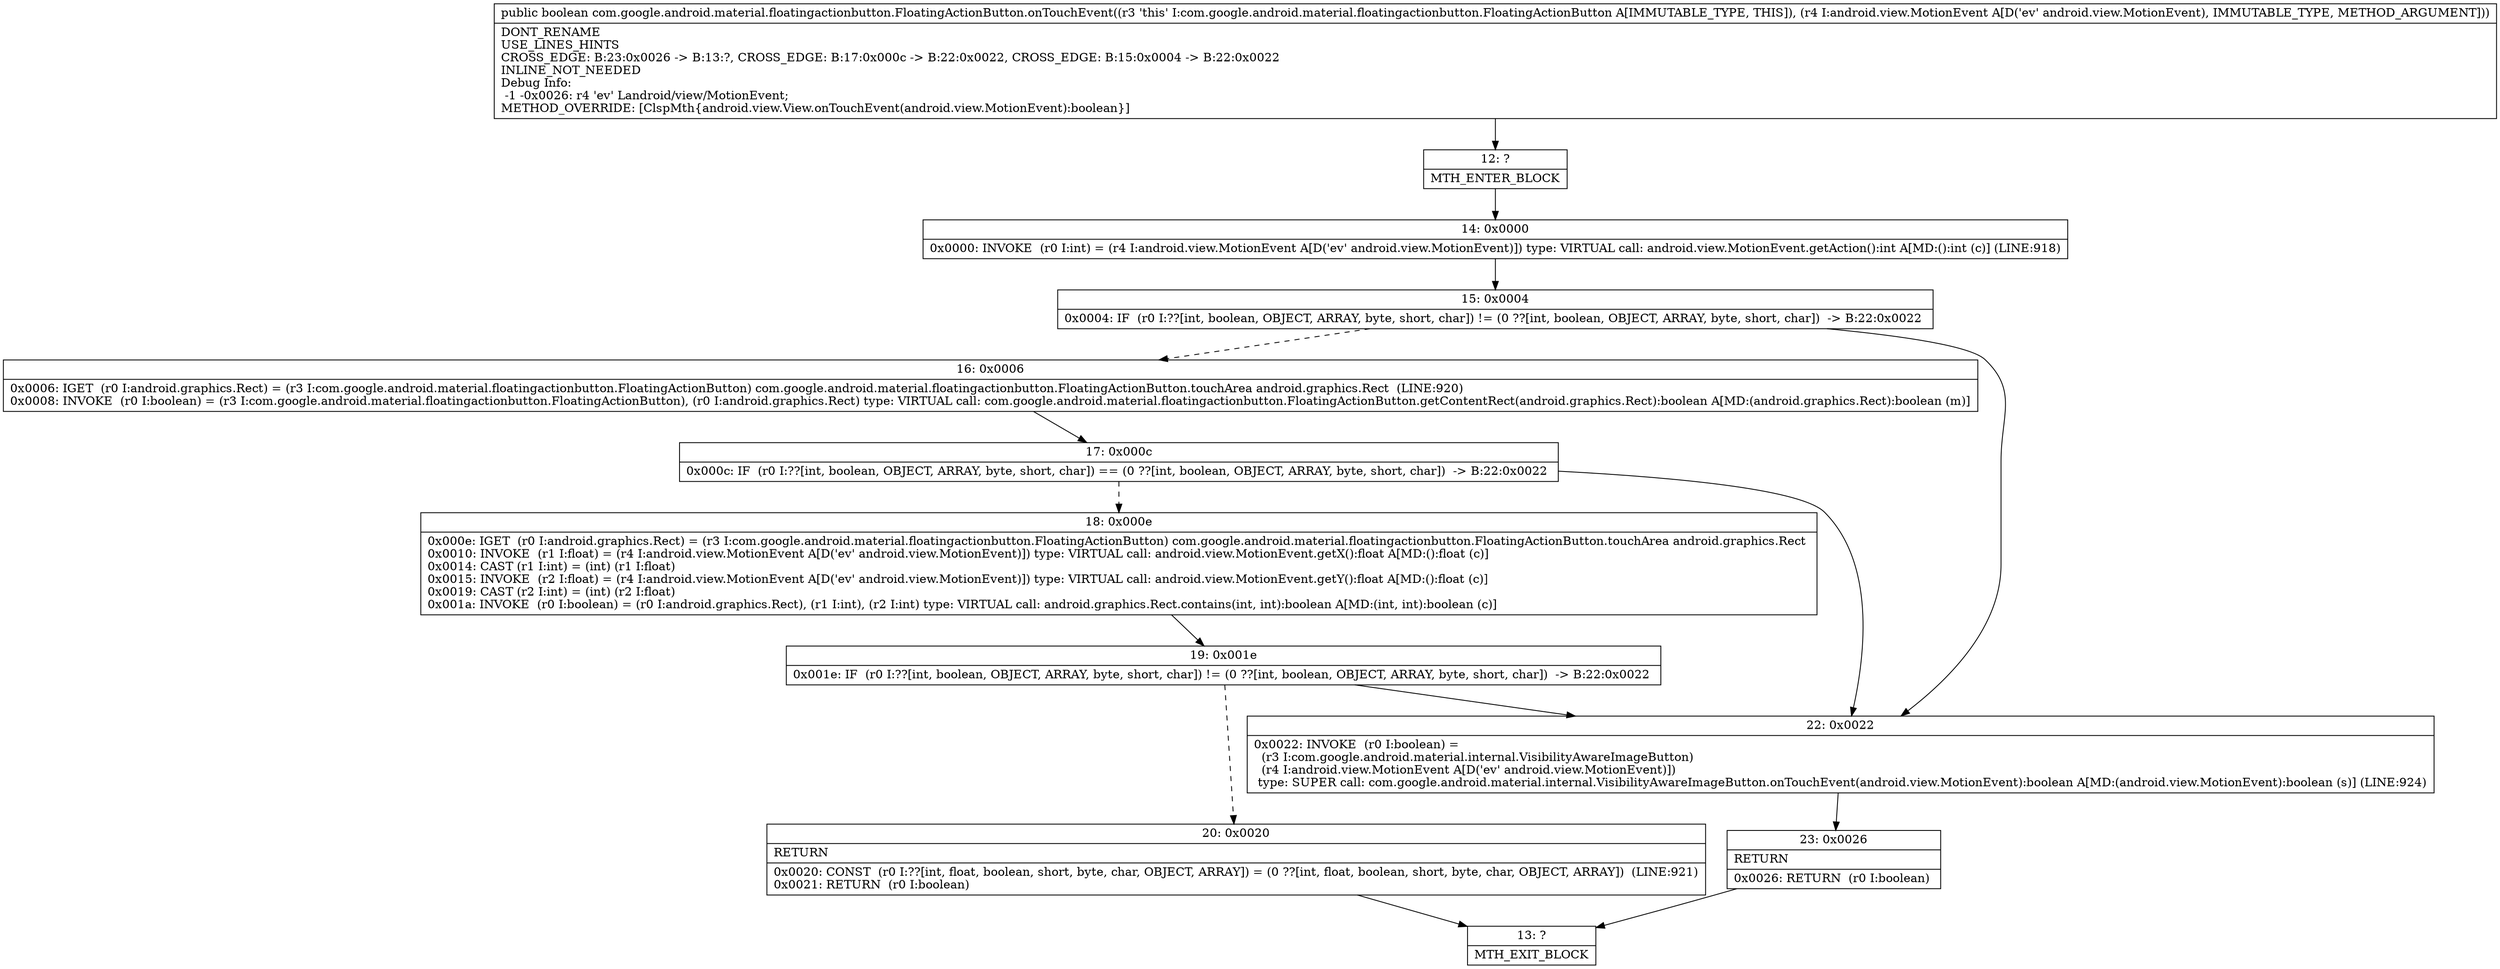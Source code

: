 digraph "CFG forcom.google.android.material.floatingactionbutton.FloatingActionButton.onTouchEvent(Landroid\/view\/MotionEvent;)Z" {
Node_12 [shape=record,label="{12\:\ ?|MTH_ENTER_BLOCK\l}"];
Node_14 [shape=record,label="{14\:\ 0x0000|0x0000: INVOKE  (r0 I:int) = (r4 I:android.view.MotionEvent A[D('ev' android.view.MotionEvent)]) type: VIRTUAL call: android.view.MotionEvent.getAction():int A[MD:():int (c)] (LINE:918)\l}"];
Node_15 [shape=record,label="{15\:\ 0x0004|0x0004: IF  (r0 I:??[int, boolean, OBJECT, ARRAY, byte, short, char]) != (0 ??[int, boolean, OBJECT, ARRAY, byte, short, char])  \-\> B:22:0x0022 \l}"];
Node_16 [shape=record,label="{16\:\ 0x0006|0x0006: IGET  (r0 I:android.graphics.Rect) = (r3 I:com.google.android.material.floatingactionbutton.FloatingActionButton) com.google.android.material.floatingactionbutton.FloatingActionButton.touchArea android.graphics.Rect  (LINE:920)\l0x0008: INVOKE  (r0 I:boolean) = (r3 I:com.google.android.material.floatingactionbutton.FloatingActionButton), (r0 I:android.graphics.Rect) type: VIRTUAL call: com.google.android.material.floatingactionbutton.FloatingActionButton.getContentRect(android.graphics.Rect):boolean A[MD:(android.graphics.Rect):boolean (m)]\l}"];
Node_17 [shape=record,label="{17\:\ 0x000c|0x000c: IF  (r0 I:??[int, boolean, OBJECT, ARRAY, byte, short, char]) == (0 ??[int, boolean, OBJECT, ARRAY, byte, short, char])  \-\> B:22:0x0022 \l}"];
Node_18 [shape=record,label="{18\:\ 0x000e|0x000e: IGET  (r0 I:android.graphics.Rect) = (r3 I:com.google.android.material.floatingactionbutton.FloatingActionButton) com.google.android.material.floatingactionbutton.FloatingActionButton.touchArea android.graphics.Rect \l0x0010: INVOKE  (r1 I:float) = (r4 I:android.view.MotionEvent A[D('ev' android.view.MotionEvent)]) type: VIRTUAL call: android.view.MotionEvent.getX():float A[MD:():float (c)]\l0x0014: CAST (r1 I:int) = (int) (r1 I:float) \l0x0015: INVOKE  (r2 I:float) = (r4 I:android.view.MotionEvent A[D('ev' android.view.MotionEvent)]) type: VIRTUAL call: android.view.MotionEvent.getY():float A[MD:():float (c)]\l0x0019: CAST (r2 I:int) = (int) (r2 I:float) \l0x001a: INVOKE  (r0 I:boolean) = (r0 I:android.graphics.Rect), (r1 I:int), (r2 I:int) type: VIRTUAL call: android.graphics.Rect.contains(int, int):boolean A[MD:(int, int):boolean (c)]\l}"];
Node_19 [shape=record,label="{19\:\ 0x001e|0x001e: IF  (r0 I:??[int, boolean, OBJECT, ARRAY, byte, short, char]) != (0 ??[int, boolean, OBJECT, ARRAY, byte, short, char])  \-\> B:22:0x0022 \l}"];
Node_20 [shape=record,label="{20\:\ 0x0020|RETURN\l|0x0020: CONST  (r0 I:??[int, float, boolean, short, byte, char, OBJECT, ARRAY]) = (0 ??[int, float, boolean, short, byte, char, OBJECT, ARRAY])  (LINE:921)\l0x0021: RETURN  (r0 I:boolean) \l}"];
Node_13 [shape=record,label="{13\:\ ?|MTH_EXIT_BLOCK\l}"];
Node_22 [shape=record,label="{22\:\ 0x0022|0x0022: INVOKE  (r0 I:boolean) = \l  (r3 I:com.google.android.material.internal.VisibilityAwareImageButton)\l  (r4 I:android.view.MotionEvent A[D('ev' android.view.MotionEvent)])\l type: SUPER call: com.google.android.material.internal.VisibilityAwareImageButton.onTouchEvent(android.view.MotionEvent):boolean A[MD:(android.view.MotionEvent):boolean (s)] (LINE:924)\l}"];
Node_23 [shape=record,label="{23\:\ 0x0026|RETURN\l|0x0026: RETURN  (r0 I:boolean) \l}"];
MethodNode[shape=record,label="{public boolean com.google.android.material.floatingactionbutton.FloatingActionButton.onTouchEvent((r3 'this' I:com.google.android.material.floatingactionbutton.FloatingActionButton A[IMMUTABLE_TYPE, THIS]), (r4 I:android.view.MotionEvent A[D('ev' android.view.MotionEvent), IMMUTABLE_TYPE, METHOD_ARGUMENT]))  | DONT_RENAME\lUSE_LINES_HINTS\lCROSS_EDGE: B:23:0x0026 \-\> B:13:?, CROSS_EDGE: B:17:0x000c \-\> B:22:0x0022, CROSS_EDGE: B:15:0x0004 \-\> B:22:0x0022\lINLINE_NOT_NEEDED\lDebug Info:\l  \-1 \-0x0026: r4 'ev' Landroid\/view\/MotionEvent;\lMETHOD_OVERRIDE: [ClspMth\{android.view.View.onTouchEvent(android.view.MotionEvent):boolean\}]\l}"];
MethodNode -> Node_12;Node_12 -> Node_14;
Node_14 -> Node_15;
Node_15 -> Node_16[style=dashed];
Node_15 -> Node_22;
Node_16 -> Node_17;
Node_17 -> Node_18[style=dashed];
Node_17 -> Node_22;
Node_18 -> Node_19;
Node_19 -> Node_20[style=dashed];
Node_19 -> Node_22;
Node_20 -> Node_13;
Node_22 -> Node_23;
Node_23 -> Node_13;
}

